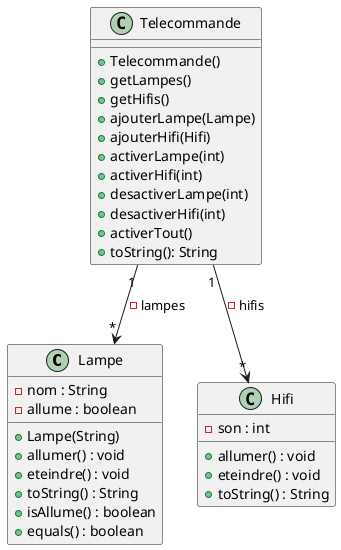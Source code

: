 @startuml
'''classes
class Lampe{
-nom : String
-allume : boolean
+Lampe(String)
+allumer() : void
+eteindre() : void
+toString() : String
+isAllume() : boolean
+equals() : boolean
}

class Telecommande{
+ Telecommande()
+ getLampes()
+ getHifis()
+ ajouterLampe(Lampe)
+ ajouterHifi(Hifi)
+ activerLampe(int)
+ activerHifi(int)
+ desactiverLampe(int)
+ desactiverHifi(int)
+ activerTout()
+ toString(): String
}

class Hifi{
-son : int
+allumer() : void
+eteindre() : void
+toString() : String
}

'''relations
Telecommande "1" --> "*"Lampe: -lampes
Telecommande "1" --> "*"Hifi: -hifis

@enduml